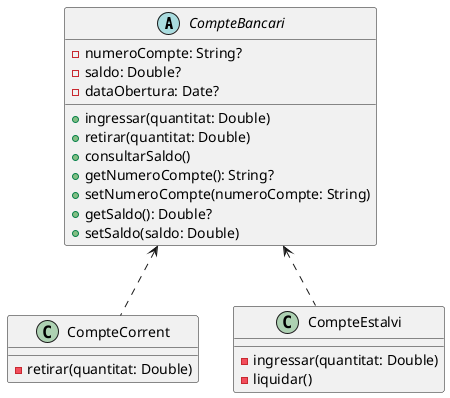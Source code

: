 @startuml

abstract class "CompteBancari" {
    - numeroCompte: String?
    - saldo: Double?
    - dataObertura: Date?
    + ingressar(quantitat: Double)
    + retirar(quantitat: Double)
    + consultarSaldo()
    + getNumeroCompte(): String?
    + setNumeroCompte(numeroCompte: String)
    + getSaldo(): Double?
    + setSaldo(saldo: Double)
}

class "CompteCorrent" {
    - retirar(quantitat: Double)
}

class "CompteEstalvi" {
    - ingressar(quantitat: Double)
    - liquidar()
}

"CompteBancari" <.. "CompteCorrent"
"CompteBancari" <.. "CompteEstalvi"

@enduml
